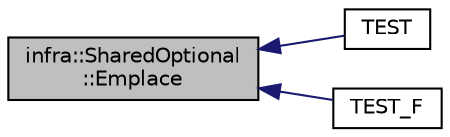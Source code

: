 digraph "infra::SharedOptional::Emplace"
{
 // INTERACTIVE_SVG=YES
  edge [fontname="Helvetica",fontsize="10",labelfontname="Helvetica",labelfontsize="10"];
  node [fontname="Helvetica",fontsize="10",shape=record];
  rankdir="LR";
  Node14 [label="infra::SharedOptional\l::Emplace",height=0.2,width=0.4,color="black", fillcolor="grey75", style="filled", fontcolor="black"];
  Node14 -> Node15 [dir="back",color="midnightblue",fontsize="10",style="solid",fontname="Helvetica"];
  Node15 [label="TEST",height=0.2,width=0.4,color="black", fillcolor="white", style="filled",URL="$df/df1/_test_shared_optional_8cpp.html#a4d8c4137b4b941936bad1e5e0eb2d0d2"];
  Node14 -> Node16 [dir="back",color="midnightblue",fontsize="10",style="solid",fontname="Helvetica"];
  Node16 [label="TEST_F",height=0.2,width=0.4,color="black", fillcolor="white", style="filled",URL="$df/d57/_test_connection_mbed_tls_8cpp.html#ae0e089dfdb6d15945ae501bb74b2530d"];
}
